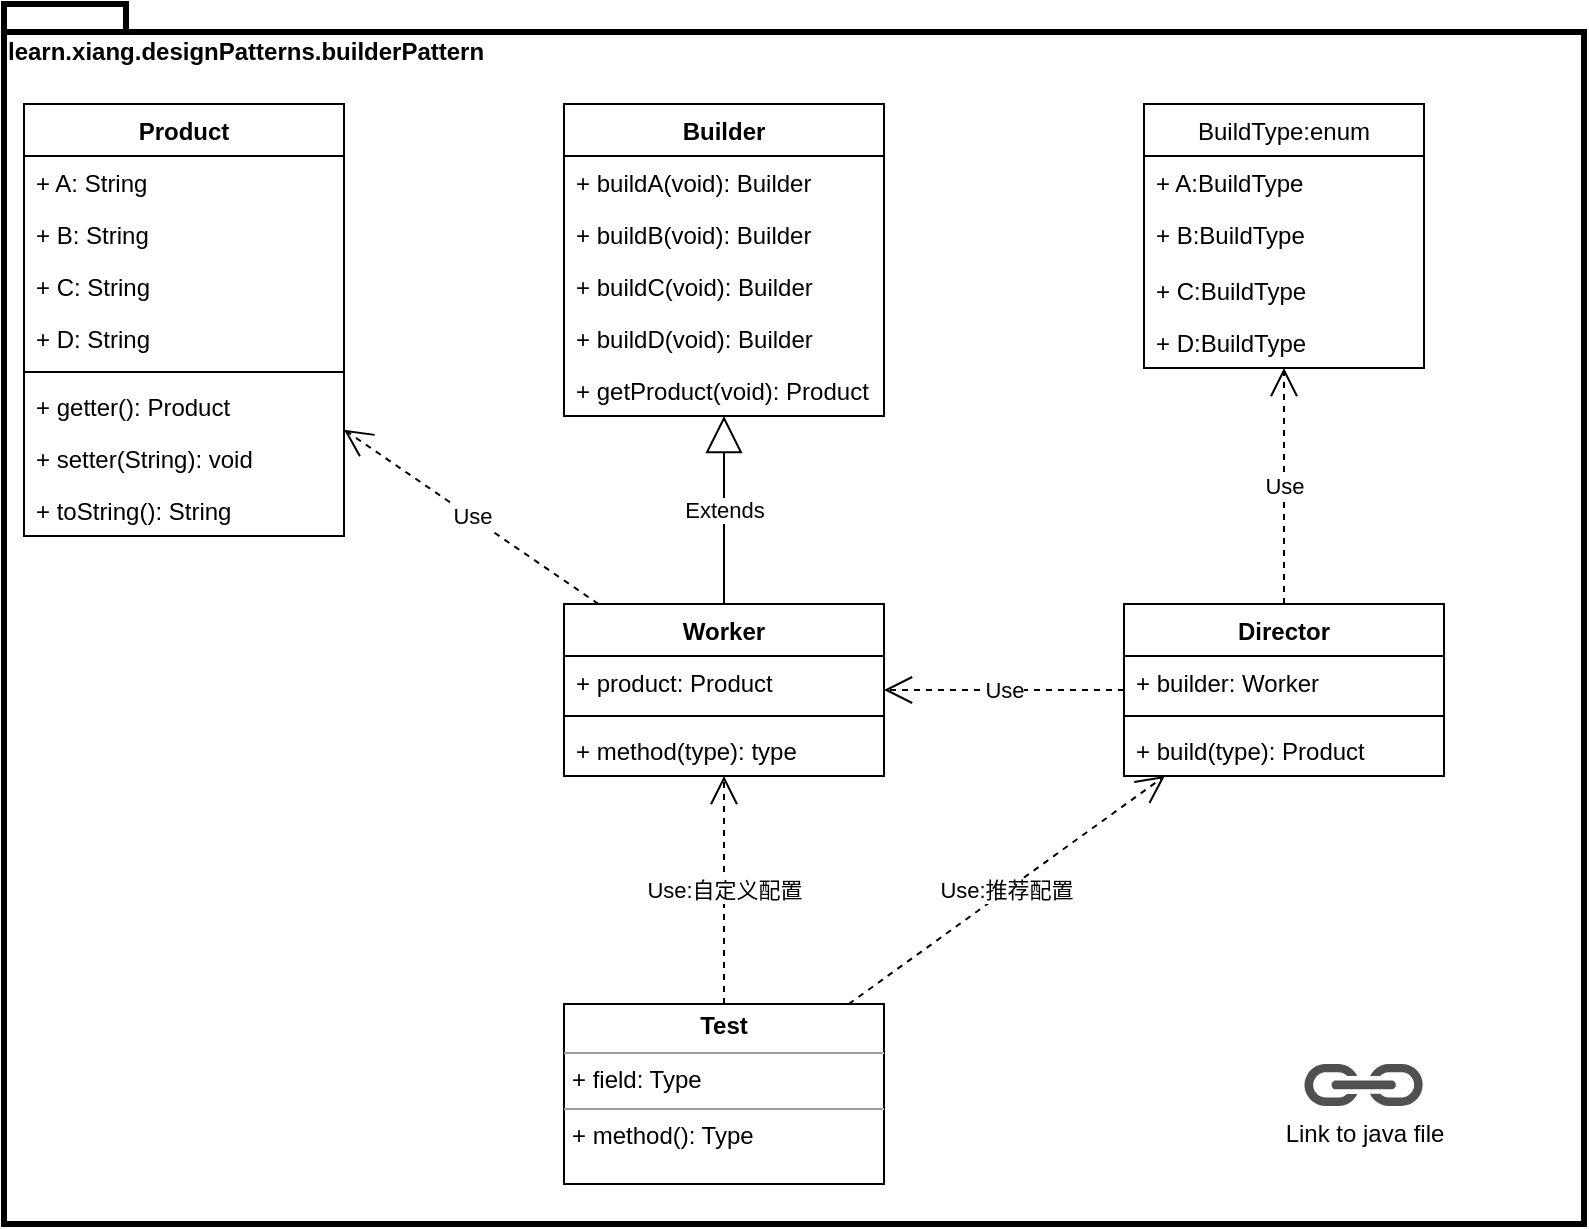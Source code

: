 <mxfile version="13.9.9" type="device"><diagram id="C5RBs43oDa-KdzZeNtuy" name="builderPattern"><mxGraphModel dx="1124" dy="672" grid="1" gridSize="10" guides="1" tooltips="1" connect="1" arrows="1" fold="1" page="1" pageScale="1" pageWidth="827" pageHeight="1169" math="0" shadow="0"><root><mxCell id="WIyWlLk6GJQsqaUBKTNV-0"/><mxCell id="WIyWlLk6GJQsqaUBKTNV-1" parent="WIyWlLk6GJQsqaUBKTNV-0"/><mxCell id="I4oQEUtALnJoZNKlcNsZ-24" value="learn.xiang.designPatterns.builderPattern" style="shape=folder;fontStyle=1;spacingTop=10;tabWidth=40;tabHeight=14;tabPosition=left;html=1;align=left;horizontal=1;verticalAlign=top;strokeWidth=3;" vertex="1" parent="WIyWlLk6GJQsqaUBKTNV-1"><mxGeometry x="10" y="20" width="790" height="610" as="geometry"/></mxCell><mxCell id="I4oQEUtALnJoZNKlcNsZ-0" value="Builder" style="swimlane;fontStyle=1;align=center;verticalAlign=top;childLayout=stackLayout;horizontal=1;startSize=26;horizontalStack=0;resizeParent=1;resizeParentMax=0;resizeLast=0;collapsible=1;marginBottom=0;" vertex="1" parent="WIyWlLk6GJQsqaUBKTNV-1"><mxGeometry x="290" y="70" width="160" height="156" as="geometry"/></mxCell><mxCell id="I4oQEUtALnJoZNKlcNsZ-3" value="+ buildA(void): Builder" style="text;strokeColor=none;fillColor=none;align=left;verticalAlign=top;spacingLeft=4;spacingRight=4;overflow=hidden;rotatable=0;points=[[0,0.5],[1,0.5]];portConstraint=eastwest;" vertex="1" parent="I4oQEUtALnJoZNKlcNsZ-0"><mxGeometry y="26" width="160" height="26" as="geometry"/></mxCell><mxCell id="I4oQEUtALnJoZNKlcNsZ-20" value="+ buildB(void): Builder" style="text;strokeColor=none;fillColor=none;align=left;verticalAlign=top;spacingLeft=4;spacingRight=4;overflow=hidden;rotatable=0;points=[[0,0.5],[1,0.5]];portConstraint=eastwest;" vertex="1" parent="I4oQEUtALnJoZNKlcNsZ-0"><mxGeometry y="52" width="160" height="26" as="geometry"/></mxCell><mxCell id="I4oQEUtALnJoZNKlcNsZ-21" value="+ buildC(void): Builder" style="text;strokeColor=none;fillColor=none;align=left;verticalAlign=top;spacingLeft=4;spacingRight=4;overflow=hidden;rotatable=0;points=[[0,0.5],[1,0.5]];portConstraint=eastwest;" vertex="1" parent="I4oQEUtALnJoZNKlcNsZ-0"><mxGeometry y="78" width="160" height="26" as="geometry"/></mxCell><mxCell id="I4oQEUtALnJoZNKlcNsZ-22" value="+ buildD(void): Builder" style="text;strokeColor=none;fillColor=none;align=left;verticalAlign=top;spacingLeft=4;spacingRight=4;overflow=hidden;rotatable=0;points=[[0,0.5],[1,0.5]];portConstraint=eastwest;" vertex="1" parent="I4oQEUtALnJoZNKlcNsZ-0"><mxGeometry y="104" width="160" height="26" as="geometry"/></mxCell><mxCell id="I4oQEUtALnJoZNKlcNsZ-23" value="+ getProduct(void): Product" style="text;strokeColor=none;fillColor=none;align=left;verticalAlign=top;spacingLeft=4;spacingRight=4;overflow=hidden;rotatable=0;points=[[0,0.5],[1,0.5]];portConstraint=eastwest;" vertex="1" parent="I4oQEUtALnJoZNKlcNsZ-0"><mxGeometry y="130" width="160" height="26" as="geometry"/></mxCell><mxCell id="I4oQEUtALnJoZNKlcNsZ-4" value="Worker" style="swimlane;fontStyle=1;align=center;verticalAlign=top;childLayout=stackLayout;horizontal=1;startSize=26;horizontalStack=0;resizeParent=1;resizeParentMax=0;resizeLast=0;collapsible=1;marginBottom=0;" vertex="1" parent="WIyWlLk6GJQsqaUBKTNV-1"><mxGeometry x="290" y="320" width="160" height="86" as="geometry"><mxRectangle x="290" y="320" width="70" height="26" as="alternateBounds"/></mxGeometry></mxCell><mxCell id="I4oQEUtALnJoZNKlcNsZ-5" value="+ product: Product" style="text;strokeColor=none;fillColor=none;align=left;verticalAlign=top;spacingLeft=4;spacingRight=4;overflow=hidden;rotatable=0;points=[[0,0.5],[1,0.5]];portConstraint=eastwest;" vertex="1" parent="I4oQEUtALnJoZNKlcNsZ-4"><mxGeometry y="26" width="160" height="26" as="geometry"/></mxCell><mxCell id="I4oQEUtALnJoZNKlcNsZ-6" value="" style="line;strokeWidth=1;fillColor=none;align=left;verticalAlign=middle;spacingTop=-1;spacingLeft=3;spacingRight=3;rotatable=0;labelPosition=right;points=[];portConstraint=eastwest;" vertex="1" parent="I4oQEUtALnJoZNKlcNsZ-4"><mxGeometry y="52" width="160" height="8" as="geometry"/></mxCell><mxCell id="I4oQEUtALnJoZNKlcNsZ-7" value="+ method(type): type" style="text;strokeColor=none;fillColor=none;align=left;verticalAlign=top;spacingLeft=4;spacingRight=4;overflow=hidden;rotatable=0;points=[[0,0.5],[1,0.5]];portConstraint=eastwest;" vertex="1" parent="I4oQEUtALnJoZNKlcNsZ-4"><mxGeometry y="60" width="160" height="26" as="geometry"/></mxCell><mxCell id="I4oQEUtALnJoZNKlcNsZ-8" value="Director" style="swimlane;fontStyle=1;align=center;verticalAlign=top;childLayout=stackLayout;horizontal=1;startSize=26;horizontalStack=0;resizeParent=1;resizeParentMax=0;resizeLast=0;collapsible=1;marginBottom=0;" vertex="1" parent="WIyWlLk6GJQsqaUBKTNV-1"><mxGeometry x="570" y="320" width="160" height="86" as="geometry"/></mxCell><mxCell id="I4oQEUtALnJoZNKlcNsZ-9" value="+ builder: Worker" style="text;strokeColor=none;fillColor=none;align=left;verticalAlign=top;spacingLeft=4;spacingRight=4;overflow=hidden;rotatable=0;points=[[0,0.5],[1,0.5]];portConstraint=eastwest;" vertex="1" parent="I4oQEUtALnJoZNKlcNsZ-8"><mxGeometry y="26" width="160" height="26" as="geometry"/></mxCell><mxCell id="I4oQEUtALnJoZNKlcNsZ-10" value="" style="line;strokeWidth=1;fillColor=none;align=left;verticalAlign=middle;spacingTop=-1;spacingLeft=3;spacingRight=3;rotatable=0;labelPosition=right;points=[];portConstraint=eastwest;" vertex="1" parent="I4oQEUtALnJoZNKlcNsZ-8"><mxGeometry y="52" width="160" height="8" as="geometry"/></mxCell><mxCell id="I4oQEUtALnJoZNKlcNsZ-11" value="+ build(type): Product" style="text;strokeColor=none;fillColor=none;align=left;verticalAlign=top;spacingLeft=4;spacingRight=4;overflow=hidden;rotatable=0;points=[[0,0.5],[1,0.5]];portConstraint=eastwest;" vertex="1" parent="I4oQEUtALnJoZNKlcNsZ-8"><mxGeometry y="60" width="160" height="26" as="geometry"/></mxCell><mxCell id="I4oQEUtALnJoZNKlcNsZ-12" value="Product" style="swimlane;fontStyle=1;align=center;verticalAlign=top;childLayout=stackLayout;horizontal=1;startSize=26;horizontalStack=0;resizeParent=1;resizeParentMax=0;resizeLast=0;collapsible=1;marginBottom=0;" vertex="1" parent="WIyWlLk6GJQsqaUBKTNV-1"><mxGeometry x="20" y="70" width="160" height="216" as="geometry"/></mxCell><mxCell id="I4oQEUtALnJoZNKlcNsZ-13" value="+ A: String" style="text;strokeColor=none;fillColor=none;align=left;verticalAlign=top;spacingLeft=4;spacingRight=4;overflow=hidden;rotatable=0;points=[[0,0.5],[1,0.5]];portConstraint=eastwest;" vertex="1" parent="I4oQEUtALnJoZNKlcNsZ-12"><mxGeometry y="26" width="160" height="26" as="geometry"/></mxCell><mxCell id="I4oQEUtALnJoZNKlcNsZ-28" value="+ B: String" style="text;strokeColor=none;fillColor=none;align=left;verticalAlign=top;spacingLeft=4;spacingRight=4;overflow=hidden;rotatable=0;points=[[0,0.5],[1,0.5]];portConstraint=eastwest;" vertex="1" parent="I4oQEUtALnJoZNKlcNsZ-12"><mxGeometry y="52" width="160" height="26" as="geometry"/></mxCell><mxCell id="I4oQEUtALnJoZNKlcNsZ-29" value="+ C: String" style="text;strokeColor=none;fillColor=none;align=left;verticalAlign=top;spacingLeft=4;spacingRight=4;overflow=hidden;rotatable=0;points=[[0,0.5],[1,0.5]];portConstraint=eastwest;" vertex="1" parent="I4oQEUtALnJoZNKlcNsZ-12"><mxGeometry y="78" width="160" height="26" as="geometry"/></mxCell><mxCell id="I4oQEUtALnJoZNKlcNsZ-30" value="+ D: String" style="text;strokeColor=none;fillColor=none;align=left;verticalAlign=top;spacingLeft=4;spacingRight=4;overflow=hidden;rotatable=0;points=[[0,0.5],[1,0.5]];portConstraint=eastwest;" vertex="1" parent="I4oQEUtALnJoZNKlcNsZ-12"><mxGeometry y="104" width="160" height="26" as="geometry"/></mxCell><mxCell id="I4oQEUtALnJoZNKlcNsZ-14" value="" style="line;strokeWidth=1;fillColor=none;align=left;verticalAlign=middle;spacingTop=-1;spacingLeft=3;spacingRight=3;rotatable=0;labelPosition=right;points=[];portConstraint=eastwest;" vertex="1" parent="I4oQEUtALnJoZNKlcNsZ-12"><mxGeometry y="130" width="160" height="8" as="geometry"/></mxCell><mxCell id="I4oQEUtALnJoZNKlcNsZ-15" value="+ getter(): Product" style="text;strokeColor=none;fillColor=none;align=left;verticalAlign=top;spacingLeft=4;spacingRight=4;overflow=hidden;rotatable=0;points=[[0,0.5],[1,0.5]];portConstraint=eastwest;" vertex="1" parent="I4oQEUtALnJoZNKlcNsZ-12"><mxGeometry y="138" width="160" height="26" as="geometry"/></mxCell><mxCell id="I4oQEUtALnJoZNKlcNsZ-31" value="+ setter(String): void" style="text;strokeColor=none;fillColor=none;align=left;verticalAlign=top;spacingLeft=4;spacingRight=4;overflow=hidden;rotatable=0;points=[[0,0.5],[1,0.5]];portConstraint=eastwest;" vertex="1" parent="I4oQEUtALnJoZNKlcNsZ-12"><mxGeometry y="164" width="160" height="26" as="geometry"/></mxCell><mxCell id="I4oQEUtALnJoZNKlcNsZ-32" value="+ toString(): String" style="text;strokeColor=none;fillColor=none;align=left;verticalAlign=top;spacingLeft=4;spacingRight=4;overflow=hidden;rotatable=0;points=[[0,0.5],[1,0.5]];portConstraint=eastwest;" vertex="1" parent="I4oQEUtALnJoZNKlcNsZ-12"><mxGeometry y="190" width="160" height="26" as="geometry"/></mxCell><mxCell id="I4oQEUtALnJoZNKlcNsZ-25" value="Extends" style="endArrow=block;endSize=16;endFill=0;html=1;" edge="1" parent="WIyWlLk6GJQsqaUBKTNV-1" source="I4oQEUtALnJoZNKlcNsZ-4" target="I4oQEUtALnJoZNKlcNsZ-0"><mxGeometry width="160" relative="1" as="geometry"><mxPoint x="160" y="340" as="sourcePoint"/><mxPoint x="320" y="340" as="targetPoint"/></mxGeometry></mxCell><mxCell id="I4oQEUtALnJoZNKlcNsZ-26" value="Use" style="endArrow=open;endSize=12;dashed=1;html=1;" edge="1" parent="WIyWlLk6GJQsqaUBKTNV-1" source="I4oQEUtALnJoZNKlcNsZ-4" target="I4oQEUtALnJoZNKlcNsZ-12"><mxGeometry width="160" relative="1" as="geometry"><mxPoint x="300" y="310" as="sourcePoint"/><mxPoint x="460" y="310" as="targetPoint"/></mxGeometry></mxCell><mxCell id="I4oQEUtALnJoZNKlcNsZ-27" value="Use" style="endArrow=open;endSize=12;dashed=1;html=1;" edge="1" parent="WIyWlLk6GJQsqaUBKTNV-1" source="I4oQEUtALnJoZNKlcNsZ-8" target="I4oQEUtALnJoZNKlcNsZ-4"><mxGeometry width="160" relative="1" as="geometry"><mxPoint x="300" y="373.0" as="sourcePoint"/><mxPoint x="150" y="373.0" as="targetPoint"/></mxGeometry></mxCell><mxCell id="I4oQEUtALnJoZNKlcNsZ-38" value="BuildType:enum" style="swimlane;fontStyle=0;childLayout=stackLayout;horizontal=1;startSize=26;fillColor=none;horizontalStack=0;resizeParent=1;resizeParentMax=0;resizeLast=0;collapsible=1;marginBottom=0;strokeWidth=1;" vertex="1" parent="WIyWlLk6GJQsqaUBKTNV-1"><mxGeometry x="580" y="70" width="140" height="132" as="geometry"/></mxCell><mxCell id="I4oQEUtALnJoZNKlcNsZ-39" value="+ A:BuildType" style="text;strokeColor=none;fillColor=none;align=left;verticalAlign=top;spacingLeft=4;spacingRight=4;overflow=hidden;rotatable=0;points=[[0,0.5],[1,0.5]];portConstraint=eastwest;" vertex="1" parent="I4oQEUtALnJoZNKlcNsZ-38"><mxGeometry y="26" width="140" height="26" as="geometry"/></mxCell><mxCell id="I4oQEUtALnJoZNKlcNsZ-40" value="+ B:BuildType" style="text;strokeColor=none;fillColor=none;align=left;verticalAlign=top;spacingLeft=4;spacingRight=4;overflow=hidden;rotatable=0;points=[[0,0.5],[1,0.5]];portConstraint=eastwest;" vertex="1" parent="I4oQEUtALnJoZNKlcNsZ-38"><mxGeometry y="52" width="140" height="28" as="geometry"/></mxCell><mxCell id="I4oQEUtALnJoZNKlcNsZ-41" value="+ C:BuildType" style="text;strokeColor=none;fillColor=none;align=left;verticalAlign=top;spacingLeft=4;spacingRight=4;overflow=hidden;rotatable=0;points=[[0,0.5],[1,0.5]];portConstraint=eastwest;" vertex="1" parent="I4oQEUtALnJoZNKlcNsZ-38"><mxGeometry y="80" width="140" height="26" as="geometry"/></mxCell><mxCell id="I4oQEUtALnJoZNKlcNsZ-42" value="+ D:BuildType" style="text;strokeColor=none;fillColor=none;align=left;verticalAlign=top;spacingLeft=4;spacingRight=4;overflow=hidden;rotatable=0;points=[[0,0.5],[1,0.5]];portConstraint=eastwest;" vertex="1" parent="I4oQEUtALnJoZNKlcNsZ-38"><mxGeometry y="106" width="140" height="26" as="geometry"/></mxCell><mxCell id="I4oQEUtALnJoZNKlcNsZ-43" value="Use" style="endArrow=open;endSize=12;dashed=1;html=1;" edge="1" parent="WIyWlLk6GJQsqaUBKTNV-1" source="I4oQEUtALnJoZNKlcNsZ-8" target="I4oQEUtALnJoZNKlcNsZ-38"><mxGeometry width="160" relative="1" as="geometry"><mxPoint x="590.0" y="490" as="sourcePoint"/><mxPoint x="470" y="490" as="targetPoint"/></mxGeometry></mxCell><mxCell id="I4oQEUtALnJoZNKlcNsZ-45" value="&lt;p style=&quot;margin: 0px ; margin-top: 4px ; text-align: center&quot;&gt;&lt;b&gt;Test&lt;/b&gt;&lt;/p&gt;&lt;hr size=&quot;1&quot;&gt;&lt;p style=&quot;margin: 0px ; margin-left: 4px&quot;&gt;+ field: Type&lt;/p&gt;&lt;hr size=&quot;1&quot;&gt;&lt;p style=&quot;margin: 0px ; margin-left: 4px&quot;&gt;+ method(): Type&lt;/p&gt;" style="verticalAlign=top;align=left;overflow=fill;fontSize=12;fontFamily=Helvetica;html=1;strokeWidth=1;fillColor=#ffffff;" vertex="1" parent="WIyWlLk6GJQsqaUBKTNV-1"><mxGeometry x="290" y="520" width="160" height="90" as="geometry"/></mxCell><mxCell id="I4oQEUtALnJoZNKlcNsZ-50" value="Use:推荐配置" style="endArrow=open;endSize=12;dashed=1;html=1;" edge="1" parent="WIyWlLk6GJQsqaUBKTNV-1" source="I4oQEUtALnJoZNKlcNsZ-45" target="I4oQEUtALnJoZNKlcNsZ-8"><mxGeometry width="160" relative="1" as="geometry"><mxPoint x="277.243" y="477.19" as="sourcePoint"/><mxPoint x="150" y="390.005" as="targetPoint"/></mxGeometry></mxCell><mxCell id="I4oQEUtALnJoZNKlcNsZ-51" value="Use:自定义配置" style="endArrow=open;endSize=12;dashed=1;html=1;" edge="1" parent="WIyWlLk6GJQsqaUBKTNV-1" source="I4oQEUtALnJoZNKlcNsZ-45" target="I4oQEUtALnJoZNKlcNsZ-4"><mxGeometry width="160" relative="1" as="geometry"><mxPoint x="319.996" y="504" as="sourcePoint"/><mxPoint x="478.016" y="390" as="targetPoint"/></mxGeometry></mxCell><mxCell id="I4oQEUtALnJoZNKlcNsZ-55" value="" style="group" vertex="1" connectable="0" parent="WIyWlLk6GJQsqaUBKTNV-1"><mxGeometry x="640" y="550" width="100" height="45" as="geometry"/></mxCell><UserObject label="" link="file:///F:\code\java\Java_Learning\src\learn\xiang\designPatterns\builder" id="I4oQEUtALnJoZNKlcNsZ-52"><mxCell style="pointerEvents=1;shadow=0;dashed=0;html=1;strokeColor=none;fillColor=#505050;labelPosition=center;verticalLabelPosition=bottom;verticalAlign=top;outlineConnect=0;align=center;shape=mxgraph.office.concepts.link;" vertex="1" parent="I4oQEUtALnJoZNKlcNsZ-55"><mxGeometry x="19.5" width="61" height="21" as="geometry"/></mxCell></UserObject><mxCell id="I4oQEUtALnJoZNKlcNsZ-53" value="Link to java file" style="text;html=1;align=center;verticalAlign=middle;resizable=0;points=[];autosize=1;" vertex="1" parent="I4oQEUtALnJoZNKlcNsZ-55"><mxGeometry y="25" width="100" height="20" as="geometry"/></mxCell></root></mxGraphModel></diagram></mxfile>